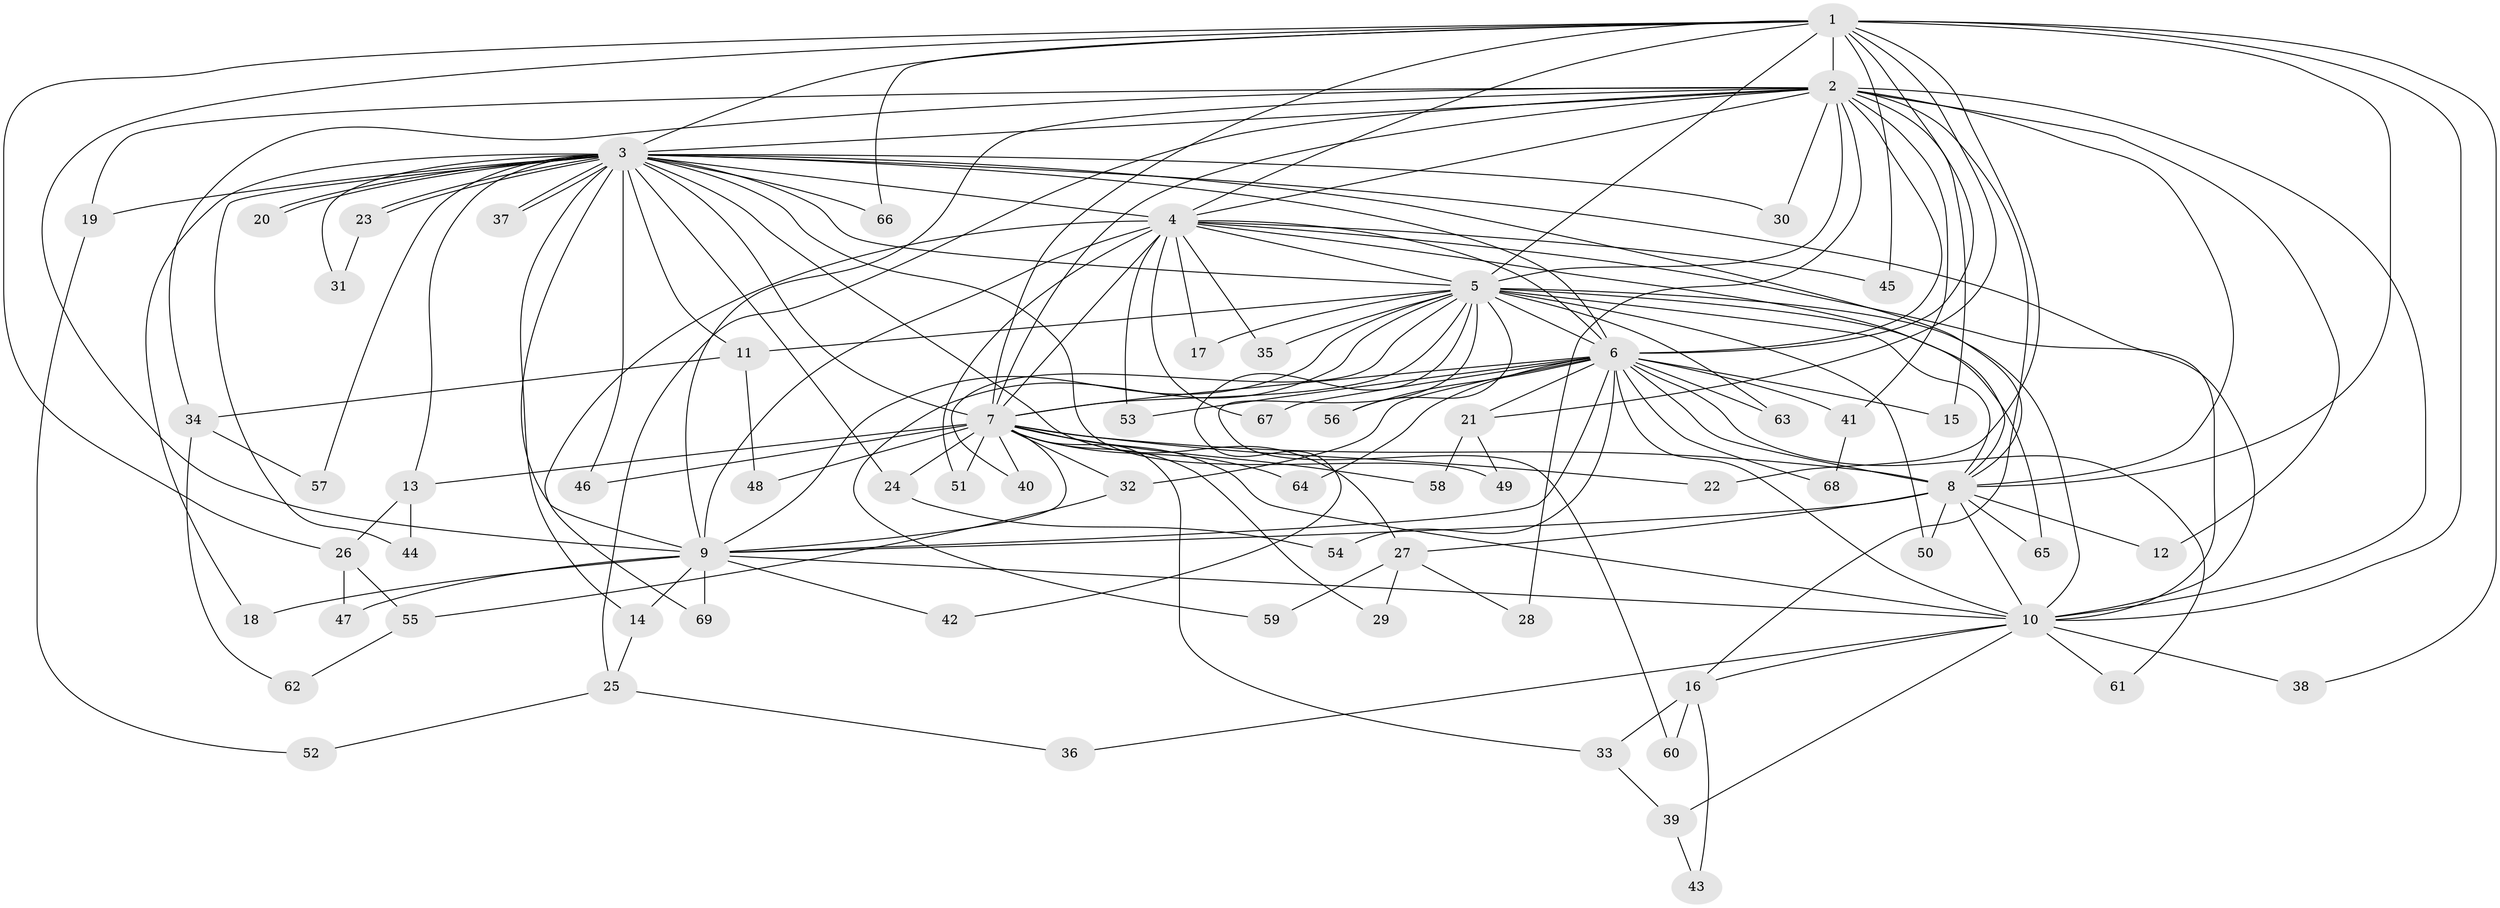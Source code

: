 // Generated by graph-tools (version 1.1) at 2025/49/03/09/25 03:49:33]
// undirected, 69 vertices, 163 edges
graph export_dot {
graph [start="1"]
  node [color=gray90,style=filled];
  1;
  2;
  3;
  4;
  5;
  6;
  7;
  8;
  9;
  10;
  11;
  12;
  13;
  14;
  15;
  16;
  17;
  18;
  19;
  20;
  21;
  22;
  23;
  24;
  25;
  26;
  27;
  28;
  29;
  30;
  31;
  32;
  33;
  34;
  35;
  36;
  37;
  38;
  39;
  40;
  41;
  42;
  43;
  44;
  45;
  46;
  47;
  48;
  49;
  50;
  51;
  52;
  53;
  54;
  55;
  56;
  57;
  58;
  59;
  60;
  61;
  62;
  63;
  64;
  65;
  66;
  67;
  68;
  69;
  1 -- 2;
  1 -- 3;
  1 -- 4;
  1 -- 5;
  1 -- 6;
  1 -- 7;
  1 -- 8;
  1 -- 9;
  1 -- 10;
  1 -- 21;
  1 -- 22;
  1 -- 26;
  1 -- 38;
  1 -- 45;
  1 -- 66;
  2 -- 3;
  2 -- 4;
  2 -- 5;
  2 -- 6;
  2 -- 7;
  2 -- 8;
  2 -- 9;
  2 -- 10;
  2 -- 12;
  2 -- 15;
  2 -- 16;
  2 -- 19;
  2 -- 25;
  2 -- 28;
  2 -- 30;
  2 -- 34;
  2 -- 41;
  3 -- 4;
  3 -- 5;
  3 -- 6;
  3 -- 7;
  3 -- 8;
  3 -- 9;
  3 -- 10;
  3 -- 11;
  3 -- 13;
  3 -- 14;
  3 -- 18;
  3 -- 19;
  3 -- 20;
  3 -- 20;
  3 -- 23;
  3 -- 23;
  3 -- 24;
  3 -- 27;
  3 -- 30;
  3 -- 31;
  3 -- 37;
  3 -- 37;
  3 -- 44;
  3 -- 46;
  3 -- 49;
  3 -- 57;
  3 -- 66;
  4 -- 5;
  4 -- 6;
  4 -- 7;
  4 -- 8;
  4 -- 9;
  4 -- 10;
  4 -- 17;
  4 -- 35;
  4 -- 45;
  4 -- 51;
  4 -- 53;
  4 -- 67;
  4 -- 69;
  5 -- 6;
  5 -- 7;
  5 -- 8;
  5 -- 9;
  5 -- 10;
  5 -- 11;
  5 -- 17;
  5 -- 35;
  5 -- 40;
  5 -- 42;
  5 -- 50;
  5 -- 56;
  5 -- 59;
  5 -- 60;
  5 -- 63;
  5 -- 65;
  6 -- 7;
  6 -- 8;
  6 -- 9;
  6 -- 10;
  6 -- 15;
  6 -- 21;
  6 -- 32;
  6 -- 41;
  6 -- 53;
  6 -- 54;
  6 -- 56;
  6 -- 61;
  6 -- 63;
  6 -- 64;
  6 -- 67;
  6 -- 68;
  7 -- 8;
  7 -- 9;
  7 -- 10;
  7 -- 13;
  7 -- 22;
  7 -- 24;
  7 -- 29;
  7 -- 32;
  7 -- 33;
  7 -- 40;
  7 -- 46;
  7 -- 48;
  7 -- 51;
  7 -- 58;
  7 -- 64;
  8 -- 9;
  8 -- 10;
  8 -- 12;
  8 -- 27;
  8 -- 50;
  8 -- 65;
  9 -- 10;
  9 -- 14;
  9 -- 18;
  9 -- 42;
  9 -- 47;
  9 -- 69;
  10 -- 16;
  10 -- 36;
  10 -- 38;
  10 -- 39;
  10 -- 61;
  11 -- 34;
  11 -- 48;
  13 -- 26;
  13 -- 44;
  14 -- 25;
  16 -- 33;
  16 -- 43;
  16 -- 60;
  19 -- 52;
  21 -- 49;
  21 -- 58;
  23 -- 31;
  24 -- 54;
  25 -- 36;
  25 -- 52;
  26 -- 47;
  26 -- 55;
  27 -- 28;
  27 -- 29;
  27 -- 59;
  32 -- 55;
  33 -- 39;
  34 -- 57;
  34 -- 62;
  39 -- 43;
  41 -- 68;
  55 -- 62;
}
